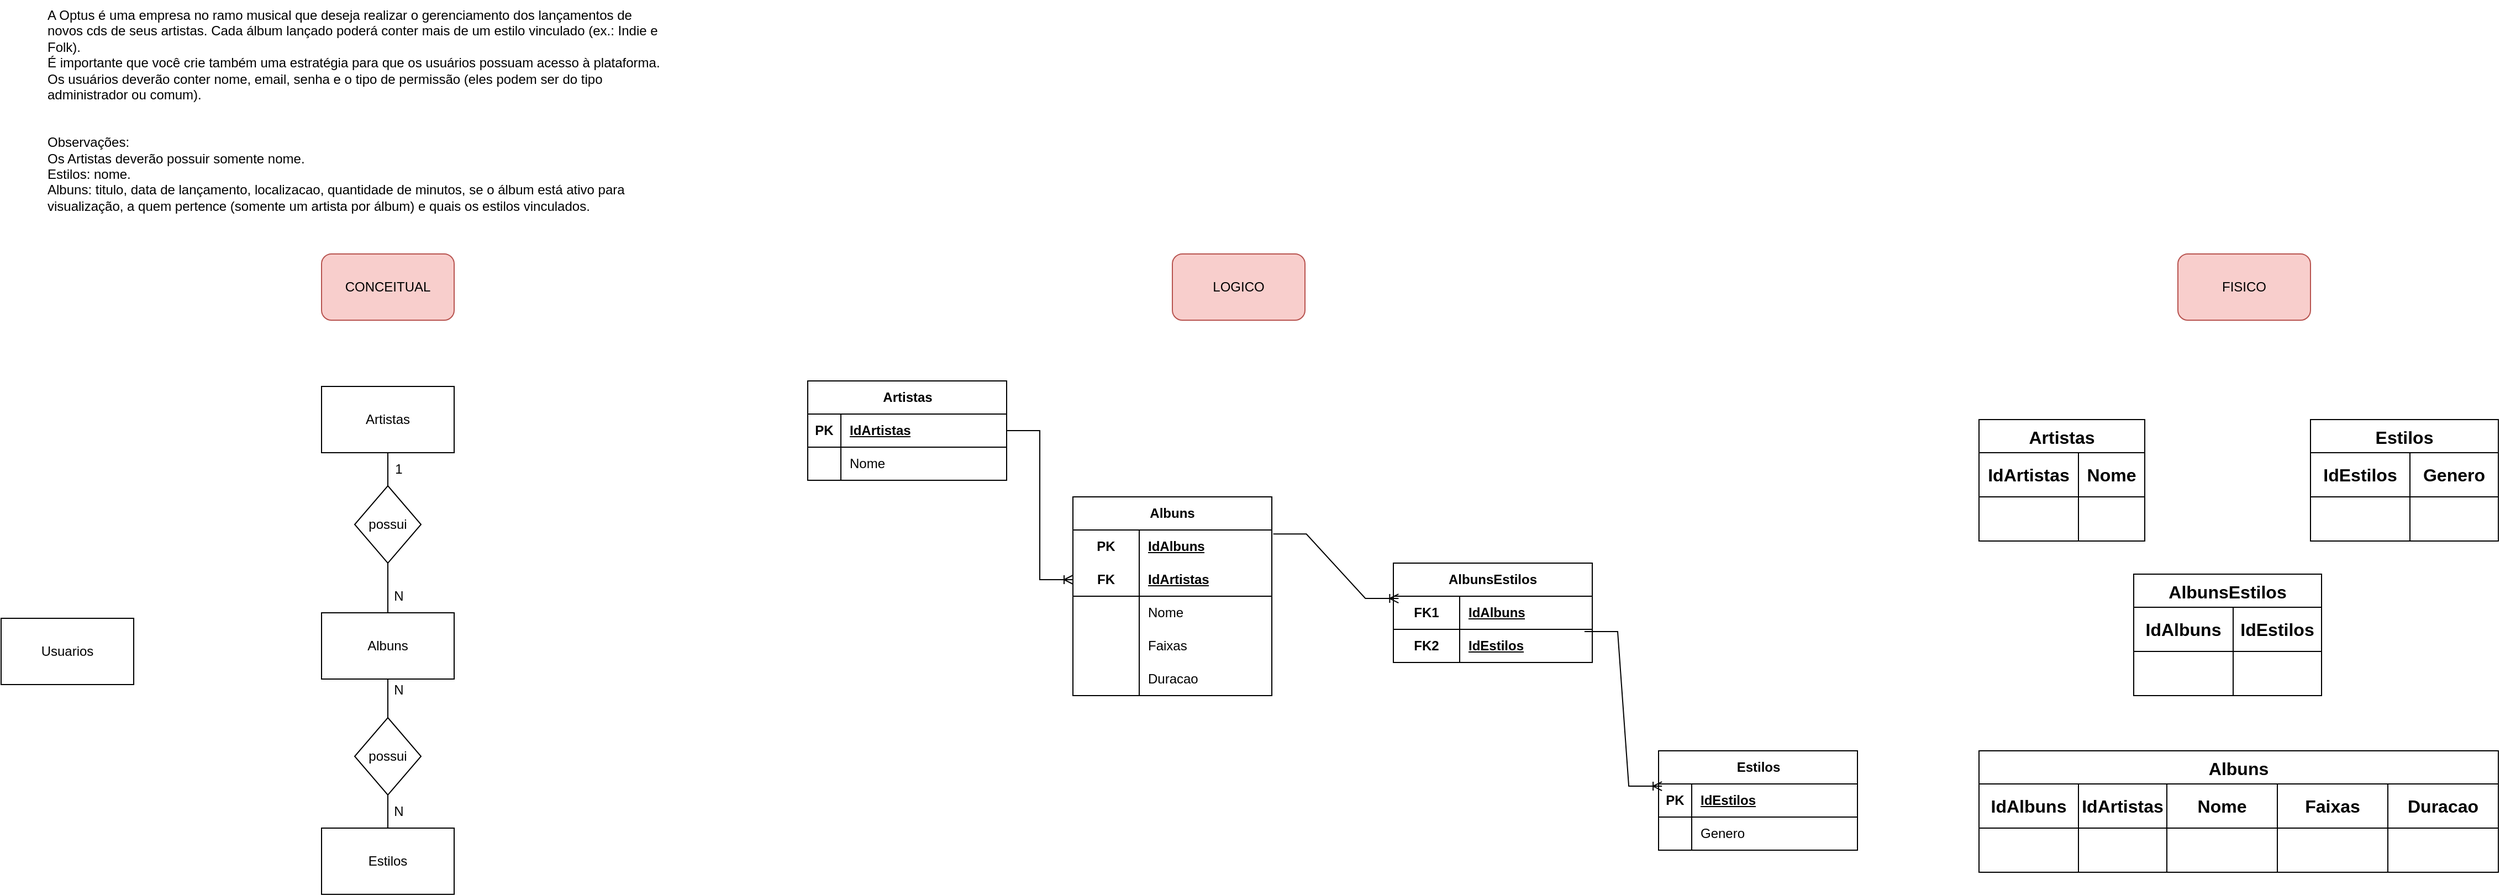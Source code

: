 <mxfile version="21.6.1" type="device">
  <diagram name="Página-1" id="kllgTE537lhBCIpI9f8s">
    <mxGraphModel dx="2185" dy="1115" grid="1" gridSize="10" guides="1" tooltips="1" connect="1" arrows="1" fold="1" page="1" pageScale="1" pageWidth="827" pageHeight="1169" math="0" shadow="0">
      <root>
        <mxCell id="0" />
        <mxCell id="1" parent="0" />
        <mxCell id="r-NRDvHF4pwrHT0ui-Gh-1" value="A Optus é uma empresa no ramo musical que deseja realizar o gerenciamento dos lançamentos de novos cds de seus artistas. Cada álbum lançado poderá conter mais de um estilo vinculado (ex.: Indie e Folk).&#xa;É importante que você crie também uma estratégia para que os usuários possuam acesso à plataforma.&#xa;Os usuários deverão conter nome, email, senha e o tipo de permissão (eles podem ser do tipo administrador ou comum).&#xa;&#xa;&#xa;Observações:&#xa;Os Artistas deverão possuir somente nome.&#xa;Estilos: nome.&#xa;Albuns: titulo, data de lançamento, localizacao, quantidade de minutos, se o álbum está ativo para visualização, a quem pertence (somente um artista por álbum) e quais os estilos vinculados." style="text;whiteSpace=wrap;" parent="1" vertex="1">
          <mxGeometry x="150" width="560" height="220" as="geometry" />
        </mxCell>
        <mxCell id="eQnXAfU6LaafywsRO8sI-1" value="CONCEITUAL" style="rounded=1;whiteSpace=wrap;html=1;fillColor=#f8cecc;strokeColor=#b85450;" parent="1" vertex="1">
          <mxGeometry x="400" y="230" width="120" height="60" as="geometry" />
        </mxCell>
        <mxCell id="eQnXAfU6LaafywsRO8sI-2" value="FISICO" style="rounded=1;whiteSpace=wrap;html=1;fillColor=#f8cecc;strokeColor=#b85450;" parent="1" vertex="1">
          <mxGeometry x="2080" y="230" width="120" height="60" as="geometry" />
        </mxCell>
        <mxCell id="eQnXAfU6LaafywsRO8sI-3" value="LOGICO" style="rounded=1;whiteSpace=wrap;html=1;fillColor=#f8cecc;strokeColor=#b85450;" parent="1" vertex="1">
          <mxGeometry x="1170" y="230" width="120" height="60" as="geometry" />
        </mxCell>
        <mxCell id="eQnXAfU6LaafywsRO8sI-10" value="" style="edgeStyle=orthogonalEdgeStyle;rounded=0;orthogonalLoop=1;jettySize=auto;html=1;endArrow=none;endFill=0;" parent="1" source="eQnXAfU6LaafywsRO8sI-5" target="eQnXAfU6LaafywsRO8sI-8" edge="1">
          <mxGeometry relative="1" as="geometry" />
        </mxCell>
        <mxCell id="eQnXAfU6LaafywsRO8sI-5" value="Artistas" style="rounded=0;whiteSpace=wrap;html=1;" parent="1" vertex="1">
          <mxGeometry x="400" y="350" width="120" height="60" as="geometry" />
        </mxCell>
        <mxCell id="eQnXAfU6LaafywsRO8sI-6" value="Estilos" style="rounded=0;whiteSpace=wrap;html=1;" parent="1" vertex="1">
          <mxGeometry x="400" y="750" width="120" height="60" as="geometry" />
        </mxCell>
        <mxCell id="eQnXAfU6LaafywsRO8sI-12" value="" style="edgeStyle=orthogonalEdgeStyle;rounded=0;orthogonalLoop=1;jettySize=auto;html=1;endArrow=none;endFill=0;" parent="1" source="eQnXAfU6LaafywsRO8sI-7" target="eQnXAfU6LaafywsRO8sI-9" edge="1">
          <mxGeometry relative="1" as="geometry" />
        </mxCell>
        <mxCell id="eQnXAfU6LaafywsRO8sI-7" value="Albuns" style="rounded=0;whiteSpace=wrap;html=1;" parent="1" vertex="1">
          <mxGeometry x="400" y="555" width="120" height="60" as="geometry" />
        </mxCell>
        <mxCell id="eQnXAfU6LaafywsRO8sI-11" value="" style="edgeStyle=orthogonalEdgeStyle;rounded=0;orthogonalLoop=1;jettySize=auto;html=1;endArrow=none;endFill=0;" parent="1" source="eQnXAfU6LaafywsRO8sI-8" target="eQnXAfU6LaafywsRO8sI-7" edge="1">
          <mxGeometry relative="1" as="geometry" />
        </mxCell>
        <mxCell id="eQnXAfU6LaafywsRO8sI-8" value="possui" style="rhombus;whiteSpace=wrap;html=1;" parent="1" vertex="1">
          <mxGeometry x="430" y="440" width="60" height="70" as="geometry" />
        </mxCell>
        <mxCell id="eQnXAfU6LaafywsRO8sI-13" value="" style="edgeStyle=orthogonalEdgeStyle;rounded=0;orthogonalLoop=1;jettySize=auto;html=1;endArrow=none;endFill=0;" parent="1" source="eQnXAfU6LaafywsRO8sI-9" target="eQnXAfU6LaafywsRO8sI-6" edge="1">
          <mxGeometry relative="1" as="geometry" />
        </mxCell>
        <mxCell id="eQnXAfU6LaafywsRO8sI-9" value="possui" style="rhombus;whiteSpace=wrap;html=1;" parent="1" vertex="1">
          <mxGeometry x="430" y="650" width="60" height="70" as="geometry" />
        </mxCell>
        <mxCell id="eQnXAfU6LaafywsRO8sI-14" value="Usuarios" style="rounded=0;whiteSpace=wrap;html=1;" parent="1" vertex="1">
          <mxGeometry x="110" y="560" width="120" height="60" as="geometry" />
        </mxCell>
        <mxCell id="eQnXAfU6LaafywsRO8sI-15" value="1" style="text;html=1;strokeColor=none;fillColor=none;align=center;verticalAlign=middle;whiteSpace=wrap;rounded=0;" parent="1" vertex="1">
          <mxGeometry x="460" y="410" width="20" height="30" as="geometry" />
        </mxCell>
        <mxCell id="eQnXAfU6LaafywsRO8sI-16" value="N" style="text;html=1;strokeColor=none;fillColor=none;align=center;verticalAlign=middle;whiteSpace=wrap;rounded=0;" parent="1" vertex="1">
          <mxGeometry x="460" y="525" width="20" height="30" as="geometry" />
        </mxCell>
        <mxCell id="eQnXAfU6LaafywsRO8sI-17" value="N" style="text;html=1;strokeColor=none;fillColor=none;align=center;verticalAlign=middle;whiteSpace=wrap;rounded=0;" parent="1" vertex="1">
          <mxGeometry x="460" y="610" width="20" height="30" as="geometry" />
        </mxCell>
        <mxCell id="eQnXAfU6LaafywsRO8sI-18" value="N" style="text;html=1;strokeColor=none;fillColor=none;align=center;verticalAlign=middle;whiteSpace=wrap;rounded=0;" parent="1" vertex="1">
          <mxGeometry x="460" y="720" width="20" height="30" as="geometry" />
        </mxCell>
        <mxCell id="eQnXAfU6LaafywsRO8sI-19" value="Artistas" style="shape=table;startSize=30;container=1;collapsible=1;childLayout=tableLayout;fixedRows=1;rowLines=0;fontStyle=1;align=center;resizeLast=1;html=1;" parent="1" vertex="1">
          <mxGeometry x="840" y="345" width="180" height="90" as="geometry" />
        </mxCell>
        <mxCell id="eQnXAfU6LaafywsRO8sI-20" value="" style="shape=tableRow;horizontal=0;startSize=0;swimlaneHead=0;swimlaneBody=0;fillColor=none;collapsible=0;dropTarget=0;points=[[0,0.5],[1,0.5]];portConstraint=eastwest;top=0;left=0;right=0;bottom=1;" parent="eQnXAfU6LaafywsRO8sI-19" vertex="1">
          <mxGeometry y="30" width="180" height="30" as="geometry" />
        </mxCell>
        <mxCell id="eQnXAfU6LaafywsRO8sI-21" value="PK" style="shape=partialRectangle;connectable=0;fillColor=none;top=0;left=0;bottom=0;right=0;fontStyle=1;overflow=hidden;whiteSpace=wrap;html=1;" parent="eQnXAfU6LaafywsRO8sI-20" vertex="1">
          <mxGeometry width="30" height="30" as="geometry">
            <mxRectangle width="30" height="30" as="alternateBounds" />
          </mxGeometry>
        </mxCell>
        <mxCell id="eQnXAfU6LaafywsRO8sI-22" value="IdArtistas" style="shape=partialRectangle;connectable=0;fillColor=none;top=0;left=0;bottom=0;right=0;align=left;spacingLeft=6;fontStyle=5;overflow=hidden;whiteSpace=wrap;html=1;" parent="eQnXAfU6LaafywsRO8sI-20" vertex="1">
          <mxGeometry x="30" width="150" height="30" as="geometry">
            <mxRectangle width="150" height="30" as="alternateBounds" />
          </mxGeometry>
        </mxCell>
        <mxCell id="eQnXAfU6LaafywsRO8sI-23" value="" style="shape=tableRow;horizontal=0;startSize=0;swimlaneHead=0;swimlaneBody=0;fillColor=none;collapsible=0;dropTarget=0;points=[[0,0.5],[1,0.5]];portConstraint=eastwest;top=0;left=0;right=0;bottom=0;" parent="eQnXAfU6LaafywsRO8sI-19" vertex="1">
          <mxGeometry y="60" width="180" height="30" as="geometry" />
        </mxCell>
        <mxCell id="eQnXAfU6LaafywsRO8sI-24" value="" style="shape=partialRectangle;connectable=0;fillColor=none;top=0;left=0;bottom=0;right=0;editable=1;overflow=hidden;whiteSpace=wrap;html=1;" parent="eQnXAfU6LaafywsRO8sI-23" vertex="1">
          <mxGeometry width="30" height="30" as="geometry">
            <mxRectangle width="30" height="30" as="alternateBounds" />
          </mxGeometry>
        </mxCell>
        <mxCell id="eQnXAfU6LaafywsRO8sI-25" value="Nome" style="shape=partialRectangle;connectable=0;fillColor=none;top=0;left=0;bottom=0;right=0;align=left;spacingLeft=6;overflow=hidden;whiteSpace=wrap;html=1;" parent="eQnXAfU6LaafywsRO8sI-23" vertex="1">
          <mxGeometry x="30" width="150" height="30" as="geometry">
            <mxRectangle width="150" height="30" as="alternateBounds" />
          </mxGeometry>
        </mxCell>
        <mxCell id="eQnXAfU6LaafywsRO8sI-32" value="Albuns" style="shape=table;startSize=30;container=1;collapsible=1;childLayout=tableLayout;fixedRows=1;rowLines=0;fontStyle=1;align=center;resizeLast=1;html=1;whiteSpace=wrap;" parent="1" vertex="1">
          <mxGeometry x="1080" y="450" width="180" height="180" as="geometry" />
        </mxCell>
        <mxCell id="eQnXAfU6LaafywsRO8sI-33" value="" style="shape=tableRow;horizontal=0;startSize=0;swimlaneHead=0;swimlaneBody=0;fillColor=none;collapsible=0;dropTarget=0;points=[[0,0.5],[1,0.5]];portConstraint=eastwest;top=0;left=0;right=0;bottom=0;html=1;" parent="eQnXAfU6LaafywsRO8sI-32" vertex="1">
          <mxGeometry y="30" width="180" height="30" as="geometry" />
        </mxCell>
        <mxCell id="eQnXAfU6LaafywsRO8sI-34" value="PK" style="shape=partialRectangle;connectable=0;fillColor=none;top=0;left=0;bottom=0;right=0;fontStyle=1;overflow=hidden;html=1;whiteSpace=wrap;" parent="eQnXAfU6LaafywsRO8sI-33" vertex="1">
          <mxGeometry width="60" height="30" as="geometry">
            <mxRectangle width="60" height="30" as="alternateBounds" />
          </mxGeometry>
        </mxCell>
        <mxCell id="eQnXAfU6LaafywsRO8sI-35" value="IdAlbuns" style="shape=partialRectangle;connectable=0;fillColor=none;top=0;left=0;bottom=0;right=0;align=left;spacingLeft=6;fontStyle=5;overflow=hidden;html=1;whiteSpace=wrap;" parent="eQnXAfU6LaafywsRO8sI-33" vertex="1">
          <mxGeometry x="60" width="120" height="30" as="geometry">
            <mxRectangle width="120" height="30" as="alternateBounds" />
          </mxGeometry>
        </mxCell>
        <mxCell id="eQnXAfU6LaafywsRO8sI-36" value="" style="shape=tableRow;horizontal=0;startSize=0;swimlaneHead=0;swimlaneBody=0;fillColor=none;collapsible=0;dropTarget=0;points=[[0,0.5],[1,0.5]];portConstraint=eastwest;top=0;left=0;right=0;bottom=1;html=1;" parent="eQnXAfU6LaafywsRO8sI-32" vertex="1">
          <mxGeometry y="60" width="180" height="30" as="geometry" />
        </mxCell>
        <mxCell id="eQnXAfU6LaafywsRO8sI-37" value="FK" style="shape=partialRectangle;connectable=0;fillColor=none;top=0;left=0;bottom=0;right=0;fontStyle=1;overflow=hidden;html=1;whiteSpace=wrap;" parent="eQnXAfU6LaafywsRO8sI-36" vertex="1">
          <mxGeometry width="60" height="30" as="geometry">
            <mxRectangle width="60" height="30" as="alternateBounds" />
          </mxGeometry>
        </mxCell>
        <mxCell id="eQnXAfU6LaafywsRO8sI-38" value="IdArtistas" style="shape=partialRectangle;connectable=0;fillColor=none;top=0;left=0;bottom=0;right=0;align=left;spacingLeft=6;fontStyle=5;overflow=hidden;html=1;whiteSpace=wrap;" parent="eQnXAfU6LaafywsRO8sI-36" vertex="1">
          <mxGeometry x="60" width="120" height="30" as="geometry">
            <mxRectangle width="120" height="30" as="alternateBounds" />
          </mxGeometry>
        </mxCell>
        <mxCell id="eQnXAfU6LaafywsRO8sI-39" value="" style="shape=tableRow;horizontal=0;startSize=0;swimlaneHead=0;swimlaneBody=0;fillColor=none;collapsible=0;dropTarget=0;points=[[0,0.5],[1,0.5]];portConstraint=eastwest;top=0;left=0;right=0;bottom=0;html=1;" parent="eQnXAfU6LaafywsRO8sI-32" vertex="1">
          <mxGeometry y="90" width="180" height="30" as="geometry" />
        </mxCell>
        <mxCell id="eQnXAfU6LaafywsRO8sI-40" value="" style="shape=partialRectangle;connectable=0;fillColor=none;top=0;left=0;bottom=0;right=0;editable=1;overflow=hidden;html=1;whiteSpace=wrap;" parent="eQnXAfU6LaafywsRO8sI-39" vertex="1">
          <mxGeometry width="60" height="30" as="geometry">
            <mxRectangle width="60" height="30" as="alternateBounds" />
          </mxGeometry>
        </mxCell>
        <mxCell id="eQnXAfU6LaafywsRO8sI-41" value="Nome" style="shape=partialRectangle;connectable=0;fillColor=none;top=0;left=0;bottom=0;right=0;align=left;spacingLeft=6;overflow=hidden;html=1;whiteSpace=wrap;" parent="eQnXAfU6LaafywsRO8sI-39" vertex="1">
          <mxGeometry x="60" width="120" height="30" as="geometry">
            <mxRectangle width="120" height="30" as="alternateBounds" />
          </mxGeometry>
        </mxCell>
        <mxCell id="wFSEXZjGLCBm-pTSrPBm-1" style="shape=tableRow;horizontal=0;startSize=0;swimlaneHead=0;swimlaneBody=0;fillColor=none;collapsible=0;dropTarget=0;points=[[0,0.5],[1,0.5]];portConstraint=eastwest;top=0;left=0;right=0;bottom=0;html=1;" parent="eQnXAfU6LaafywsRO8sI-32" vertex="1">
          <mxGeometry y="120" width="180" height="30" as="geometry" />
        </mxCell>
        <mxCell id="wFSEXZjGLCBm-pTSrPBm-2" style="shape=partialRectangle;connectable=0;fillColor=none;top=0;left=0;bottom=0;right=0;editable=1;overflow=hidden;html=1;whiteSpace=wrap;" parent="wFSEXZjGLCBm-pTSrPBm-1" vertex="1">
          <mxGeometry width="60" height="30" as="geometry">
            <mxRectangle width="60" height="30" as="alternateBounds" />
          </mxGeometry>
        </mxCell>
        <mxCell id="wFSEXZjGLCBm-pTSrPBm-3" value="Faixas" style="shape=partialRectangle;connectable=0;fillColor=none;top=0;left=0;bottom=0;right=0;align=left;spacingLeft=6;overflow=hidden;html=1;whiteSpace=wrap;" parent="wFSEXZjGLCBm-pTSrPBm-1" vertex="1">
          <mxGeometry x="60" width="120" height="30" as="geometry">
            <mxRectangle width="120" height="30" as="alternateBounds" />
          </mxGeometry>
        </mxCell>
        <mxCell id="g9o0jHbE7UhONJQZDrMz-17" style="shape=tableRow;horizontal=0;startSize=0;swimlaneHead=0;swimlaneBody=0;fillColor=none;collapsible=0;dropTarget=0;points=[[0,0.5],[1,0.5]];portConstraint=eastwest;top=0;left=0;right=0;bottom=0;html=1;" vertex="1" parent="eQnXAfU6LaafywsRO8sI-32">
          <mxGeometry y="150" width="180" height="30" as="geometry" />
        </mxCell>
        <mxCell id="g9o0jHbE7UhONJQZDrMz-18" style="shape=partialRectangle;connectable=0;fillColor=none;top=0;left=0;bottom=0;right=0;editable=1;overflow=hidden;html=1;whiteSpace=wrap;" vertex="1" parent="g9o0jHbE7UhONJQZDrMz-17">
          <mxGeometry width="60" height="30" as="geometry">
            <mxRectangle width="60" height="30" as="alternateBounds" />
          </mxGeometry>
        </mxCell>
        <mxCell id="g9o0jHbE7UhONJQZDrMz-19" value="Duracao" style="shape=partialRectangle;connectable=0;fillColor=none;top=0;left=0;bottom=0;right=0;align=left;spacingLeft=6;overflow=hidden;html=1;whiteSpace=wrap;" vertex="1" parent="g9o0jHbE7UhONJQZDrMz-17">
          <mxGeometry x="60" width="120" height="30" as="geometry">
            <mxRectangle width="120" height="30" as="alternateBounds" />
          </mxGeometry>
        </mxCell>
        <mxCell id="eQnXAfU6LaafywsRO8sI-48" value="Estilos" style="shape=table;startSize=30;container=1;collapsible=1;childLayout=tableLayout;fixedRows=1;rowLines=0;fontStyle=1;align=center;resizeLast=1;html=1;" parent="1" vertex="1">
          <mxGeometry x="1610" y="680" width="180" height="90" as="geometry" />
        </mxCell>
        <mxCell id="eQnXAfU6LaafywsRO8sI-49" value="" style="shape=tableRow;horizontal=0;startSize=0;swimlaneHead=0;swimlaneBody=0;fillColor=none;collapsible=0;dropTarget=0;points=[[0,0.5],[1,0.5]];portConstraint=eastwest;top=0;left=0;right=0;bottom=1;" parent="eQnXAfU6LaafywsRO8sI-48" vertex="1">
          <mxGeometry y="30" width="180" height="30" as="geometry" />
        </mxCell>
        <mxCell id="eQnXAfU6LaafywsRO8sI-50" value="PK" style="shape=partialRectangle;connectable=0;fillColor=none;top=0;left=0;bottom=0;right=0;fontStyle=1;overflow=hidden;whiteSpace=wrap;html=1;" parent="eQnXAfU6LaafywsRO8sI-49" vertex="1">
          <mxGeometry width="30" height="30" as="geometry">
            <mxRectangle width="30" height="30" as="alternateBounds" />
          </mxGeometry>
        </mxCell>
        <mxCell id="eQnXAfU6LaafywsRO8sI-51" value="IdEstilos" style="shape=partialRectangle;connectable=0;fillColor=none;top=0;left=0;bottom=0;right=0;align=left;spacingLeft=6;fontStyle=5;overflow=hidden;whiteSpace=wrap;html=1;" parent="eQnXAfU6LaafywsRO8sI-49" vertex="1">
          <mxGeometry x="30" width="150" height="30" as="geometry">
            <mxRectangle width="150" height="30" as="alternateBounds" />
          </mxGeometry>
        </mxCell>
        <mxCell id="eQnXAfU6LaafywsRO8sI-52" value="" style="shape=tableRow;horizontal=0;startSize=0;swimlaneHead=0;swimlaneBody=0;fillColor=none;collapsible=0;dropTarget=0;points=[[0,0.5],[1,0.5]];portConstraint=eastwest;top=0;left=0;right=0;bottom=0;" parent="eQnXAfU6LaafywsRO8sI-48" vertex="1">
          <mxGeometry y="60" width="180" height="30" as="geometry" />
        </mxCell>
        <mxCell id="eQnXAfU6LaafywsRO8sI-53" value="" style="shape=partialRectangle;connectable=0;fillColor=none;top=0;left=0;bottom=0;right=0;editable=1;overflow=hidden;whiteSpace=wrap;html=1;" parent="eQnXAfU6LaafywsRO8sI-52" vertex="1">
          <mxGeometry width="30" height="30" as="geometry">
            <mxRectangle width="30" height="30" as="alternateBounds" />
          </mxGeometry>
        </mxCell>
        <mxCell id="eQnXAfU6LaafywsRO8sI-54" value="Genero" style="shape=partialRectangle;connectable=0;fillColor=none;top=0;left=0;bottom=0;right=0;align=left;spacingLeft=6;overflow=hidden;whiteSpace=wrap;html=1;" parent="eQnXAfU6LaafywsRO8sI-52" vertex="1">
          <mxGeometry x="30" width="150" height="30" as="geometry">
            <mxRectangle width="150" height="30" as="alternateBounds" />
          </mxGeometry>
        </mxCell>
        <mxCell id="eQnXAfU6LaafywsRO8sI-64" value="" style="edgeStyle=entityRelationEdgeStyle;fontSize=12;html=1;endArrow=ERoneToMany;rounded=0;exitX=1;exitY=0.5;exitDx=0;exitDy=0;entryX=0;entryY=0.5;entryDx=0;entryDy=0;" parent="1" source="eQnXAfU6LaafywsRO8sI-20" target="eQnXAfU6LaafywsRO8sI-36" edge="1">
          <mxGeometry width="100" height="100" relative="1" as="geometry">
            <mxPoint x="1320" y="575" as="sourcePoint" />
            <mxPoint x="1420" y="475" as="targetPoint" />
          </mxGeometry>
        </mxCell>
        <mxCell id="eQnXAfU6LaafywsRO8sI-66" value="Artistas" style="shape=table;startSize=30;container=1;collapsible=0;childLayout=tableLayout;strokeColor=default;fontSize=16;fontStyle=1" parent="1" vertex="1">
          <mxGeometry x="1900" y="380" width="150" height="110" as="geometry" />
        </mxCell>
        <mxCell id="eQnXAfU6LaafywsRO8sI-67" value="" style="shape=tableRow;horizontal=0;startSize=0;swimlaneHead=0;swimlaneBody=0;strokeColor=inherit;top=0;left=0;bottom=0;right=0;collapsible=0;dropTarget=0;fillColor=none;points=[[0,0.5],[1,0.5]];portConstraint=eastwest;fontSize=16;" parent="eQnXAfU6LaafywsRO8sI-66" vertex="1">
          <mxGeometry y="30" width="150" height="40" as="geometry" />
        </mxCell>
        <mxCell id="eQnXAfU6LaafywsRO8sI-68" value="&lt;b&gt;IdArtistas&lt;/b&gt;" style="shape=partialRectangle;html=1;whiteSpace=wrap;connectable=0;strokeColor=inherit;overflow=hidden;fillColor=none;top=0;left=0;bottom=0;right=0;pointerEvents=1;fontSize=16;" parent="eQnXAfU6LaafywsRO8sI-67" vertex="1">
          <mxGeometry width="90" height="40" as="geometry">
            <mxRectangle width="90" height="40" as="alternateBounds" />
          </mxGeometry>
        </mxCell>
        <mxCell id="eQnXAfU6LaafywsRO8sI-69" value="&lt;b&gt;Nome&lt;/b&gt;" style="shape=partialRectangle;html=1;whiteSpace=wrap;connectable=0;strokeColor=inherit;overflow=hidden;fillColor=none;top=0;left=0;bottom=0;right=0;pointerEvents=1;fontSize=16;" parent="eQnXAfU6LaafywsRO8sI-67" vertex="1">
          <mxGeometry x="90" width="60" height="40" as="geometry">
            <mxRectangle width="60" height="40" as="alternateBounds" />
          </mxGeometry>
        </mxCell>
        <mxCell id="eQnXAfU6LaafywsRO8sI-71" value="" style="shape=tableRow;horizontal=0;startSize=0;swimlaneHead=0;swimlaneBody=0;strokeColor=inherit;top=0;left=0;bottom=0;right=0;collapsible=0;dropTarget=0;fillColor=none;points=[[0,0.5],[1,0.5]];portConstraint=eastwest;fontSize=16;" parent="eQnXAfU6LaafywsRO8sI-66" vertex="1">
          <mxGeometry y="70" width="150" height="40" as="geometry" />
        </mxCell>
        <mxCell id="eQnXAfU6LaafywsRO8sI-72" value="" style="shape=partialRectangle;html=1;whiteSpace=wrap;connectable=0;strokeColor=inherit;overflow=hidden;fillColor=none;top=0;left=0;bottom=0;right=0;pointerEvents=1;fontSize=16;" parent="eQnXAfU6LaafywsRO8sI-71" vertex="1">
          <mxGeometry width="90" height="40" as="geometry">
            <mxRectangle width="90" height="40" as="alternateBounds" />
          </mxGeometry>
        </mxCell>
        <mxCell id="eQnXAfU6LaafywsRO8sI-73" value="" style="shape=partialRectangle;html=1;whiteSpace=wrap;connectable=0;strokeColor=inherit;overflow=hidden;fillColor=none;top=0;left=0;bottom=0;right=0;pointerEvents=1;fontSize=16;" parent="eQnXAfU6LaafywsRO8sI-71" vertex="1">
          <mxGeometry x="90" width="60" height="40" as="geometry">
            <mxRectangle width="60" height="40" as="alternateBounds" />
          </mxGeometry>
        </mxCell>
        <mxCell id="eQnXAfU6LaafywsRO8sI-79" value="Albuns" style="shape=table;startSize=30;container=1;collapsible=0;childLayout=tableLayout;strokeColor=default;fontSize=16;fontStyle=1" parent="1" vertex="1">
          <mxGeometry x="1900" y="680" width="470" height="110" as="geometry" />
        </mxCell>
        <mxCell id="eQnXAfU6LaafywsRO8sI-80" value="" style="shape=tableRow;horizontal=0;startSize=0;swimlaneHead=0;swimlaneBody=0;strokeColor=inherit;top=0;left=0;bottom=0;right=0;collapsible=0;dropTarget=0;fillColor=none;points=[[0,0.5],[1,0.5]];portConstraint=eastwest;fontSize=16;" parent="eQnXAfU6LaafywsRO8sI-79" vertex="1">
          <mxGeometry y="30" width="470" height="40" as="geometry" />
        </mxCell>
        <mxCell id="eQnXAfU6LaafywsRO8sI-81" value="&lt;b&gt;IdAlbuns&lt;/b&gt;" style="shape=partialRectangle;html=1;whiteSpace=wrap;connectable=0;strokeColor=inherit;overflow=hidden;fillColor=none;top=0;left=0;bottom=0;right=0;pointerEvents=1;fontSize=16;" parent="eQnXAfU6LaafywsRO8sI-80" vertex="1">
          <mxGeometry width="90" height="40" as="geometry">
            <mxRectangle width="90" height="40" as="alternateBounds" />
          </mxGeometry>
        </mxCell>
        <mxCell id="eQnXAfU6LaafywsRO8sI-82" value="&lt;b&gt;IdArtistas&lt;/b&gt;" style="shape=partialRectangle;html=1;whiteSpace=wrap;connectable=0;strokeColor=inherit;overflow=hidden;fillColor=none;top=0;left=0;bottom=0;right=0;pointerEvents=1;fontSize=16;" parent="eQnXAfU6LaafywsRO8sI-80" vertex="1">
          <mxGeometry x="90" width="80" height="40" as="geometry">
            <mxRectangle width="80" height="40" as="alternateBounds" />
          </mxGeometry>
        </mxCell>
        <mxCell id="eQnXAfU6LaafywsRO8sI-86" value="&lt;b&gt;Nome&lt;/b&gt;" style="shape=partialRectangle;html=1;whiteSpace=wrap;connectable=0;strokeColor=inherit;overflow=hidden;fillColor=none;top=0;left=0;bottom=0;right=0;pointerEvents=1;fontSize=16;" parent="eQnXAfU6LaafywsRO8sI-80" vertex="1">
          <mxGeometry x="170" width="100" height="40" as="geometry">
            <mxRectangle width="100" height="40" as="alternateBounds" />
          </mxGeometry>
        </mxCell>
        <mxCell id="eQnXAfU6LaafywsRO8sI-88" value="&lt;b&gt;Faixas&lt;/b&gt;" style="shape=partialRectangle;html=1;whiteSpace=wrap;connectable=0;strokeColor=inherit;overflow=hidden;fillColor=none;top=0;left=0;bottom=0;right=0;pointerEvents=1;fontSize=16;" parent="eQnXAfU6LaafywsRO8sI-80" vertex="1">
          <mxGeometry x="270" width="100" height="40" as="geometry">
            <mxRectangle width="100" height="40" as="alternateBounds" />
          </mxGeometry>
        </mxCell>
        <mxCell id="wFSEXZjGLCBm-pTSrPBm-4" value="&lt;b&gt;Duracao&lt;/b&gt;" style="shape=partialRectangle;html=1;whiteSpace=wrap;connectable=0;strokeColor=inherit;overflow=hidden;fillColor=none;top=0;left=0;bottom=0;right=0;pointerEvents=1;fontSize=16;" parent="eQnXAfU6LaafywsRO8sI-80" vertex="1">
          <mxGeometry x="370" width="100" height="40" as="geometry">
            <mxRectangle width="100" height="40" as="alternateBounds" />
          </mxGeometry>
        </mxCell>
        <mxCell id="eQnXAfU6LaafywsRO8sI-83" value="" style="shape=tableRow;horizontal=0;startSize=0;swimlaneHead=0;swimlaneBody=0;strokeColor=inherit;top=0;left=0;bottom=0;right=0;collapsible=0;dropTarget=0;fillColor=none;points=[[0,0.5],[1,0.5]];portConstraint=eastwest;fontSize=16;" parent="eQnXAfU6LaafywsRO8sI-79" vertex="1">
          <mxGeometry y="70" width="470" height="40" as="geometry" />
        </mxCell>
        <mxCell id="eQnXAfU6LaafywsRO8sI-84" value="" style="shape=partialRectangle;html=1;whiteSpace=wrap;connectable=0;strokeColor=inherit;overflow=hidden;fillColor=none;top=0;left=0;bottom=0;right=0;pointerEvents=1;fontSize=16;" parent="eQnXAfU6LaafywsRO8sI-83" vertex="1">
          <mxGeometry width="90" height="40" as="geometry">
            <mxRectangle width="90" height="40" as="alternateBounds" />
          </mxGeometry>
        </mxCell>
        <mxCell id="eQnXAfU6LaafywsRO8sI-85" value="" style="shape=partialRectangle;html=1;whiteSpace=wrap;connectable=0;strokeColor=inherit;overflow=hidden;fillColor=none;top=0;left=0;bottom=0;right=0;pointerEvents=1;fontSize=16;" parent="eQnXAfU6LaafywsRO8sI-83" vertex="1">
          <mxGeometry x="90" width="80" height="40" as="geometry">
            <mxRectangle width="80" height="40" as="alternateBounds" />
          </mxGeometry>
        </mxCell>
        <mxCell id="eQnXAfU6LaafywsRO8sI-87" style="shape=partialRectangle;html=1;whiteSpace=wrap;connectable=0;strokeColor=inherit;overflow=hidden;fillColor=none;top=0;left=0;bottom=0;right=0;pointerEvents=1;fontSize=16;" parent="eQnXAfU6LaafywsRO8sI-83" vertex="1">
          <mxGeometry x="170" width="100" height="40" as="geometry">
            <mxRectangle width="100" height="40" as="alternateBounds" />
          </mxGeometry>
        </mxCell>
        <mxCell id="eQnXAfU6LaafywsRO8sI-89" style="shape=partialRectangle;html=1;whiteSpace=wrap;connectable=0;strokeColor=inherit;overflow=hidden;fillColor=none;top=0;left=0;bottom=0;right=0;pointerEvents=1;fontSize=16;" parent="eQnXAfU6LaafywsRO8sI-83" vertex="1">
          <mxGeometry x="270" width="100" height="40" as="geometry">
            <mxRectangle width="100" height="40" as="alternateBounds" />
          </mxGeometry>
        </mxCell>
        <mxCell id="wFSEXZjGLCBm-pTSrPBm-5" style="shape=partialRectangle;html=1;whiteSpace=wrap;connectable=0;strokeColor=inherit;overflow=hidden;fillColor=none;top=0;left=0;bottom=0;right=0;pointerEvents=1;fontSize=16;" parent="eQnXAfU6LaafywsRO8sI-83" vertex="1">
          <mxGeometry x="370" width="100" height="40" as="geometry">
            <mxRectangle width="100" height="40" as="alternateBounds" />
          </mxGeometry>
        </mxCell>
        <mxCell id="eQnXAfU6LaafywsRO8sI-90" value="Estilos" style="shape=table;startSize=30;container=1;collapsible=0;childLayout=tableLayout;strokeColor=default;fontSize=16;fontStyle=1" parent="1" vertex="1">
          <mxGeometry x="2200" y="380" width="170" height="110" as="geometry" />
        </mxCell>
        <mxCell id="eQnXAfU6LaafywsRO8sI-91" value="" style="shape=tableRow;horizontal=0;startSize=0;swimlaneHead=0;swimlaneBody=0;strokeColor=inherit;top=0;left=0;bottom=0;right=0;collapsible=0;dropTarget=0;fillColor=none;points=[[0,0.5],[1,0.5]];portConstraint=eastwest;fontSize=16;" parent="eQnXAfU6LaafywsRO8sI-90" vertex="1">
          <mxGeometry y="30" width="170" height="40" as="geometry" />
        </mxCell>
        <mxCell id="eQnXAfU6LaafywsRO8sI-92" value="&lt;b&gt;IdEstilos&lt;/b&gt;" style="shape=partialRectangle;html=1;whiteSpace=wrap;connectable=0;strokeColor=inherit;overflow=hidden;fillColor=none;top=0;left=0;bottom=0;right=0;pointerEvents=1;fontSize=16;" parent="eQnXAfU6LaafywsRO8sI-91" vertex="1">
          <mxGeometry width="90" height="40" as="geometry">
            <mxRectangle width="90" height="40" as="alternateBounds" />
          </mxGeometry>
        </mxCell>
        <mxCell id="eQnXAfU6LaafywsRO8sI-93" value="&lt;b&gt;Genero&lt;/b&gt;" style="shape=partialRectangle;html=1;whiteSpace=wrap;connectable=0;strokeColor=inherit;overflow=hidden;fillColor=none;top=0;left=0;bottom=0;right=0;pointerEvents=1;fontSize=16;" parent="eQnXAfU6LaafywsRO8sI-91" vertex="1">
          <mxGeometry x="90" width="80" height="40" as="geometry">
            <mxRectangle width="80" height="40" as="alternateBounds" />
          </mxGeometry>
        </mxCell>
        <mxCell id="eQnXAfU6LaafywsRO8sI-96" value="" style="shape=tableRow;horizontal=0;startSize=0;swimlaneHead=0;swimlaneBody=0;strokeColor=inherit;top=0;left=0;bottom=0;right=0;collapsible=0;dropTarget=0;fillColor=none;points=[[0,0.5],[1,0.5]];portConstraint=eastwest;fontSize=16;" parent="eQnXAfU6LaafywsRO8sI-90" vertex="1">
          <mxGeometry y="70" width="170" height="40" as="geometry" />
        </mxCell>
        <mxCell id="eQnXAfU6LaafywsRO8sI-97" value="" style="shape=partialRectangle;html=1;whiteSpace=wrap;connectable=0;strokeColor=inherit;overflow=hidden;fillColor=none;top=0;left=0;bottom=0;right=0;pointerEvents=1;fontSize=16;" parent="eQnXAfU6LaafywsRO8sI-96" vertex="1">
          <mxGeometry width="90" height="40" as="geometry">
            <mxRectangle width="90" height="40" as="alternateBounds" />
          </mxGeometry>
        </mxCell>
        <mxCell id="eQnXAfU6LaafywsRO8sI-98" value="" style="shape=partialRectangle;html=1;whiteSpace=wrap;connectable=0;strokeColor=inherit;overflow=hidden;fillColor=none;top=0;left=0;bottom=0;right=0;pointerEvents=1;fontSize=16;" parent="eQnXAfU6LaafywsRO8sI-96" vertex="1">
          <mxGeometry x="90" width="80" height="40" as="geometry">
            <mxRectangle width="80" height="40" as="alternateBounds" />
          </mxGeometry>
        </mxCell>
        <mxCell id="g9o0jHbE7UhONJQZDrMz-1" value="AlbunsEstilos" style="shape=table;startSize=30;container=1;collapsible=1;childLayout=tableLayout;fixedRows=1;rowLines=0;fontStyle=1;align=center;resizeLast=1;html=1;whiteSpace=wrap;" vertex="1" parent="1">
          <mxGeometry x="1370" y="510" width="180" height="90" as="geometry" />
        </mxCell>
        <mxCell id="g9o0jHbE7UhONJQZDrMz-5" value="" style="shape=tableRow;horizontal=0;startSize=0;swimlaneHead=0;swimlaneBody=0;fillColor=none;collapsible=0;dropTarget=0;points=[[0,0.5],[1,0.5]];portConstraint=eastwest;top=0;left=0;right=0;bottom=1;html=1;" vertex="1" parent="g9o0jHbE7UhONJQZDrMz-1">
          <mxGeometry y="30" width="180" height="30" as="geometry" />
        </mxCell>
        <mxCell id="g9o0jHbE7UhONJQZDrMz-6" value="FK1" style="shape=partialRectangle;connectable=0;fillColor=none;top=0;left=0;bottom=0;right=0;fontStyle=1;overflow=hidden;html=1;whiteSpace=wrap;" vertex="1" parent="g9o0jHbE7UhONJQZDrMz-5">
          <mxGeometry width="60" height="30" as="geometry">
            <mxRectangle width="60" height="30" as="alternateBounds" />
          </mxGeometry>
        </mxCell>
        <mxCell id="g9o0jHbE7UhONJQZDrMz-7" value="IdAlbuns" style="shape=partialRectangle;connectable=0;fillColor=none;top=0;left=0;bottom=0;right=0;align=left;spacingLeft=6;fontStyle=5;overflow=hidden;html=1;whiteSpace=wrap;" vertex="1" parent="g9o0jHbE7UhONJQZDrMz-5">
          <mxGeometry x="60" width="120" height="30" as="geometry">
            <mxRectangle width="120" height="30" as="alternateBounds" />
          </mxGeometry>
        </mxCell>
        <mxCell id="g9o0jHbE7UhONJQZDrMz-14" style="shape=tableRow;horizontal=0;startSize=0;swimlaneHead=0;swimlaneBody=0;fillColor=none;collapsible=0;dropTarget=0;points=[[0,0.5],[1,0.5]];portConstraint=eastwest;top=0;left=0;right=0;bottom=1;html=1;" vertex="1" parent="g9o0jHbE7UhONJQZDrMz-1">
          <mxGeometry y="60" width="180" height="30" as="geometry" />
        </mxCell>
        <mxCell id="g9o0jHbE7UhONJQZDrMz-15" value="FK2" style="shape=partialRectangle;connectable=0;fillColor=none;top=0;left=0;bottom=0;right=0;fontStyle=1;overflow=hidden;html=1;whiteSpace=wrap;" vertex="1" parent="g9o0jHbE7UhONJQZDrMz-14">
          <mxGeometry width="60" height="30" as="geometry">
            <mxRectangle width="60" height="30" as="alternateBounds" />
          </mxGeometry>
        </mxCell>
        <mxCell id="g9o0jHbE7UhONJQZDrMz-16" value="IdEstilos" style="shape=partialRectangle;connectable=0;fillColor=none;top=0;left=0;bottom=0;right=0;align=left;spacingLeft=6;fontStyle=5;overflow=hidden;html=1;whiteSpace=wrap;" vertex="1" parent="g9o0jHbE7UhONJQZDrMz-14">
          <mxGeometry x="60" width="120" height="30" as="geometry">
            <mxRectangle width="120" height="30" as="alternateBounds" />
          </mxGeometry>
        </mxCell>
        <mxCell id="g9o0jHbE7UhONJQZDrMz-20" value="" style="edgeStyle=entityRelationEdgeStyle;fontSize=12;html=1;endArrow=ERoneToMany;rounded=0;exitX=1.007;exitY=0.122;exitDx=0;exitDy=0;exitPerimeter=0;entryX=0.026;entryY=0.067;entryDx=0;entryDy=0;entryPerimeter=0;" edge="1" parent="1" source="eQnXAfU6LaafywsRO8sI-33" target="g9o0jHbE7UhONJQZDrMz-5">
          <mxGeometry width="100" height="100" relative="1" as="geometry">
            <mxPoint x="1280" y="730" as="sourcePoint" />
            <mxPoint x="1380" y="630" as="targetPoint" />
          </mxGeometry>
        </mxCell>
        <mxCell id="g9o0jHbE7UhONJQZDrMz-21" value="" style="edgeStyle=entityRelationEdgeStyle;fontSize=12;html=1;endArrow=ERoneToMany;rounded=0;exitX=0.961;exitY=0.067;exitDx=0;exitDy=0;exitPerimeter=0;entryX=0.017;entryY=0.067;entryDx=0;entryDy=0;entryPerimeter=0;" edge="1" parent="1" source="g9o0jHbE7UhONJQZDrMz-14" target="eQnXAfU6LaafywsRO8sI-49">
          <mxGeometry width="100" height="100" relative="1" as="geometry">
            <mxPoint x="1660" y="740" as="sourcePoint" />
            <mxPoint x="1760" y="640" as="targetPoint" />
          </mxGeometry>
        </mxCell>
        <mxCell id="g9o0jHbE7UhONJQZDrMz-22" value="AlbunsEstilos" style="shape=table;startSize=30;container=1;collapsible=0;childLayout=tableLayout;strokeColor=default;fontSize=16;fontStyle=1" vertex="1" parent="1">
          <mxGeometry x="2040" y="520" width="170" height="110" as="geometry" />
        </mxCell>
        <mxCell id="g9o0jHbE7UhONJQZDrMz-23" value="" style="shape=tableRow;horizontal=0;startSize=0;swimlaneHead=0;swimlaneBody=0;strokeColor=inherit;top=0;left=0;bottom=0;right=0;collapsible=0;dropTarget=0;fillColor=none;points=[[0,0.5],[1,0.5]];portConstraint=eastwest;fontSize=16;" vertex="1" parent="g9o0jHbE7UhONJQZDrMz-22">
          <mxGeometry y="30" width="170" height="40" as="geometry" />
        </mxCell>
        <mxCell id="g9o0jHbE7UhONJQZDrMz-24" value="&lt;b&gt;IdAlbuns&lt;/b&gt;" style="shape=partialRectangle;html=1;whiteSpace=wrap;connectable=0;strokeColor=inherit;overflow=hidden;fillColor=none;top=0;left=0;bottom=0;right=0;pointerEvents=1;fontSize=16;" vertex="1" parent="g9o0jHbE7UhONJQZDrMz-23">
          <mxGeometry width="90" height="40" as="geometry">
            <mxRectangle width="90" height="40" as="alternateBounds" />
          </mxGeometry>
        </mxCell>
        <mxCell id="g9o0jHbE7UhONJQZDrMz-25" value="&lt;b&gt;IdEstilos&lt;/b&gt;" style="shape=partialRectangle;html=1;whiteSpace=wrap;connectable=0;strokeColor=inherit;overflow=hidden;fillColor=none;top=0;left=0;bottom=0;right=0;pointerEvents=1;fontSize=16;" vertex="1" parent="g9o0jHbE7UhONJQZDrMz-23">
          <mxGeometry x="90" width="80" height="40" as="geometry">
            <mxRectangle width="80" height="40" as="alternateBounds" />
          </mxGeometry>
        </mxCell>
        <mxCell id="g9o0jHbE7UhONJQZDrMz-29" value="" style="shape=tableRow;horizontal=0;startSize=0;swimlaneHead=0;swimlaneBody=0;strokeColor=inherit;top=0;left=0;bottom=0;right=0;collapsible=0;dropTarget=0;fillColor=none;points=[[0,0.5],[1,0.5]];portConstraint=eastwest;fontSize=16;" vertex="1" parent="g9o0jHbE7UhONJQZDrMz-22">
          <mxGeometry y="70" width="170" height="40" as="geometry" />
        </mxCell>
        <mxCell id="g9o0jHbE7UhONJQZDrMz-30" value="" style="shape=partialRectangle;html=1;whiteSpace=wrap;connectable=0;strokeColor=inherit;overflow=hidden;fillColor=none;top=0;left=0;bottom=0;right=0;pointerEvents=1;fontSize=16;" vertex="1" parent="g9o0jHbE7UhONJQZDrMz-29">
          <mxGeometry width="90" height="40" as="geometry">
            <mxRectangle width="90" height="40" as="alternateBounds" />
          </mxGeometry>
        </mxCell>
        <mxCell id="g9o0jHbE7UhONJQZDrMz-31" value="" style="shape=partialRectangle;html=1;whiteSpace=wrap;connectable=0;strokeColor=inherit;overflow=hidden;fillColor=none;top=0;left=0;bottom=0;right=0;pointerEvents=1;fontSize=16;" vertex="1" parent="g9o0jHbE7UhONJQZDrMz-29">
          <mxGeometry x="90" width="80" height="40" as="geometry">
            <mxRectangle width="80" height="40" as="alternateBounds" />
          </mxGeometry>
        </mxCell>
      </root>
    </mxGraphModel>
  </diagram>
</mxfile>
